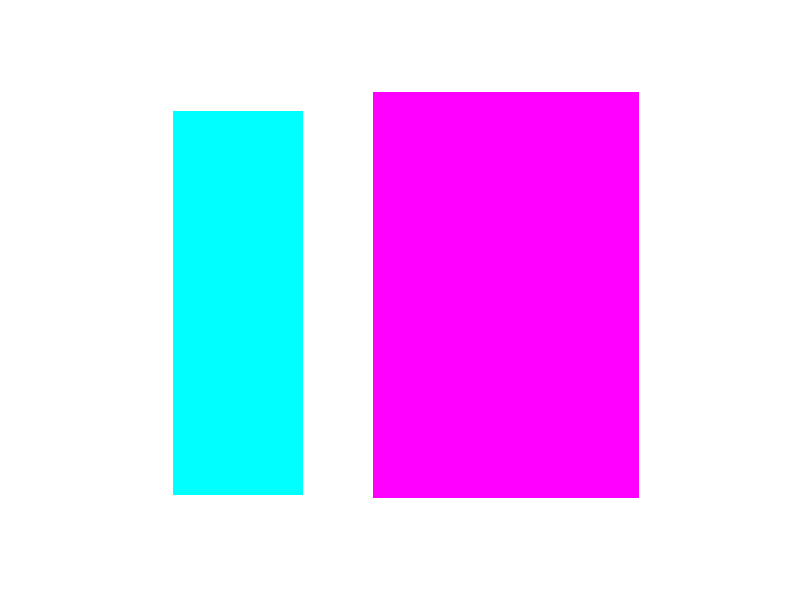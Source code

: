 
background {
    rgb<0,1,1>
}

//Dimension variables                      
#declare RoomHeight = 230;
#declare RoomWidth = 270;
#declare RoomLength = 380;

#declare HalfRoomWidth = RoomWidth/2;
#declare SeatedEyeHeight = 112;
#declare HalfRoomLength = RoomLength/2;

#declare dormRoom = box {
    <0,0,0>
    <RoomWidth, RoomHeight, RoomLength>
};


/*
#declare Windows = box {
    <,,>
    <,,>
}
*/


//Door Variables
#declare DoorHeight = 220;
#declare DoorWidth = 75;
#declare DoorDepth = 8;

//Closet Variables
#declare ClosetWidth = 150;
#declare ClosetDepth = 90;
#declare spaceBetweenDoorAndCloset = (RoomWidth - DoorWidth) - ClosetWidth;


//Let's make the door
#declare DoorDistanceFromRightWall = spaceBetweenDoorAndCloset + ClosetWidth;
#declare DoorwayCutout = box {
    <0,0,-DoorDepth>
    <DoorWidth, DoorHeight, DoorDepth>
    translate<RoomWidth-DoorDistanceFromRightWall-70,0.5,RoomLength>
};


//Let's make the closet
#declare ClosetBox = box {
    <0,0,0>
    <ClosetWidth,RoomHeight,ClosetDepth>
    translate<RoomWidth-ClosetWidth,0,RoomLength>  
}
/*#declare ClosetCutoutWall = box {
    <0,0,0>
    <ClosetWidth,RoomHeight,DoorDepth>
    translate<0,0,-ClosetDepth/2>    
}
#declare Closet = difference {
    object {
        ClosetBox
    }
    object {
        ClosetCutoutWall
    }
    translate<RoomWidth-ClosetWidth,0,RoomLength>        
}*/ 


//Let's make the window
#declare WindowHeight = 105;
#declare WindowDistanceFromGround = 90;
#declare WindowCutout = box {
    <0,0,-DoorDepth/2>
    <RoomWidth,WindowHeight,DoorDepth/2>
    translate<0,WindowDistanceFromGround,0>
}


//Margaret
#declare Margaret = <HalfRoomWidth, SeatedEyeHeight, 40>;
                                                               
//Justin                                                               
#declare Justin = <HalfRoomWidth, SeatedEyeHeight, RoomLength>;

//camera
camera {
    location Margaret
    look_at Justin
    //location Justin
    //look_at Margaret
}

//light source
light_source {
    <HalfRoomWidth,SeatedEyeHeight,HalfRoomLength>
    rgb<1,1,1>
}





//the room
union {
    difference {
        object {
            dormRoom
            scale 1.01
        }
        object {
            dormRoom
        }
        object {
            DoorwayCutout
        }
        object {
            WindowCutout
        } 
        ClosetBox
        texture {
            pigment {
                rgb<1,1,1>
            }
        }
    }
    object {
        ClosetBox
        texture {
            pigment {
                rgb<1,0,1>
            }
        }
    }
}
 
/* 
difference {
    object {
        dormRoom
        scale 1.01
    }
    object {
        dormRoom
    }
    object {
        DoorwayCutout
    }
    object {
        WindowCutout
    } 
    object {
        ClosetBox
    }
    texture {
        pigment {
            rgb<1,1,1>
        }
    }
}
*/   


/*
object {
    Closet
    texture {
        pigment {
            rgb<1,1,1>
        }
    }
}
*/ 